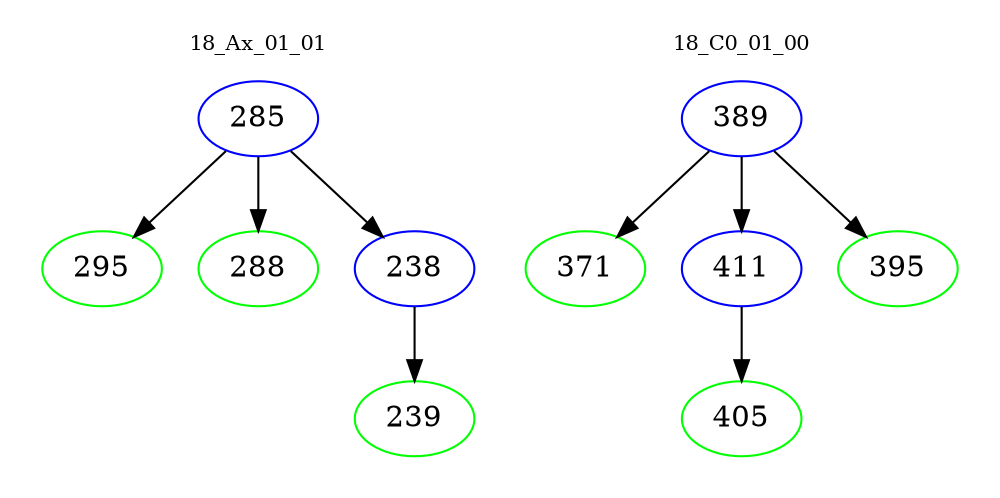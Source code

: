 digraph{
subgraph cluster_0 {
color = white
label = "18_Ax_01_01";
fontsize=10;
T0_285 [label="285", color="blue"]
T0_285 -> T0_295 [color="black"]
T0_295 [label="295", color="green"]
T0_285 -> T0_288 [color="black"]
T0_288 [label="288", color="green"]
T0_285 -> T0_238 [color="black"]
T0_238 [label="238", color="blue"]
T0_238 -> T0_239 [color="black"]
T0_239 [label="239", color="green"]
}
subgraph cluster_1 {
color = white
label = "18_C0_01_00";
fontsize=10;
T1_389 [label="389", color="blue"]
T1_389 -> T1_371 [color="black"]
T1_371 [label="371", color="green"]
T1_389 -> T1_411 [color="black"]
T1_411 [label="411", color="blue"]
T1_411 -> T1_405 [color="black"]
T1_405 [label="405", color="green"]
T1_389 -> T1_395 [color="black"]
T1_395 [label="395", color="green"]
}
}
